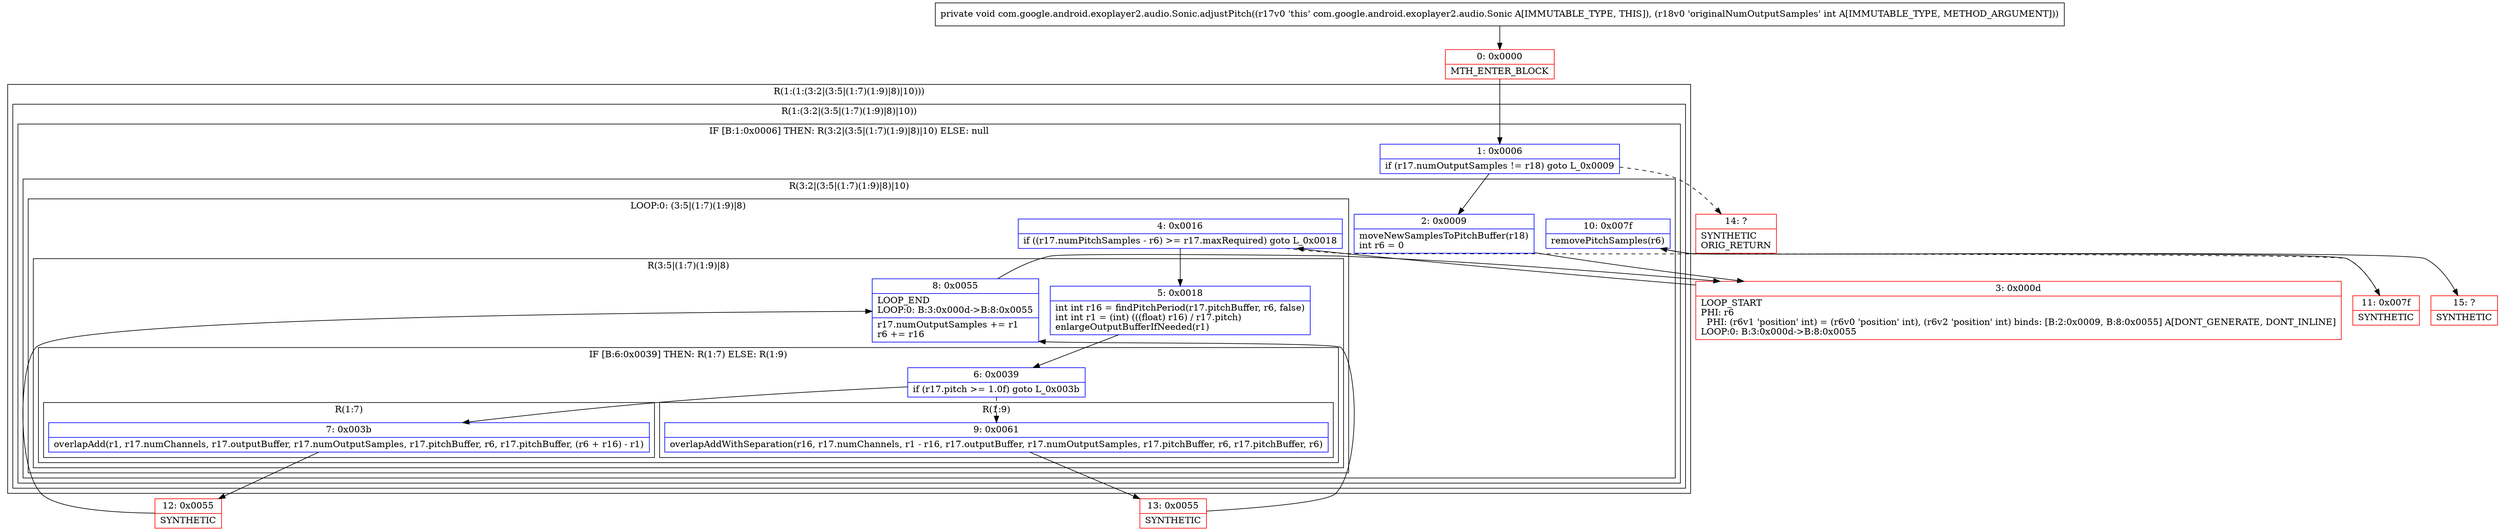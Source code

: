 digraph "CFG forcom.google.android.exoplayer2.audio.Sonic.adjustPitch(I)V" {
subgraph cluster_Region_555291940 {
label = "R(1:(1:(3:2|(3:5|(1:7)(1:9)|8)|10)))";
node [shape=record,color=blue];
subgraph cluster_Region_1289322954 {
label = "R(1:(3:2|(3:5|(1:7)(1:9)|8)|10))";
node [shape=record,color=blue];
subgraph cluster_IfRegion_1560349634 {
label = "IF [B:1:0x0006] THEN: R(3:2|(3:5|(1:7)(1:9)|8)|10) ELSE: null";
node [shape=record,color=blue];
Node_1 [shape=record,label="{1\:\ 0x0006|if (r17.numOutputSamples != r18) goto L_0x0009\l}"];
subgraph cluster_Region_967399015 {
label = "R(3:2|(3:5|(1:7)(1:9)|8)|10)";
node [shape=record,color=blue];
Node_2 [shape=record,label="{2\:\ 0x0009|moveNewSamplesToPitchBuffer(r18)\lint r6 = 0\l}"];
subgraph cluster_LoopRegion_206466754 {
label = "LOOP:0: (3:5|(1:7)(1:9)|8)";
node [shape=record,color=blue];
Node_4 [shape=record,label="{4\:\ 0x0016|if ((r17.numPitchSamples \- r6) \>= r17.maxRequired) goto L_0x0018\l}"];
subgraph cluster_Region_1685920428 {
label = "R(3:5|(1:7)(1:9)|8)";
node [shape=record,color=blue];
Node_5 [shape=record,label="{5\:\ 0x0018|int int r16 = findPitchPeriod(r17.pitchBuffer, r6, false)\lint int r1 = (int) (((float) r16) \/ r17.pitch)\lenlargeOutputBufferIfNeeded(r1)\l}"];
subgraph cluster_IfRegion_572625492 {
label = "IF [B:6:0x0039] THEN: R(1:7) ELSE: R(1:9)";
node [shape=record,color=blue];
Node_6 [shape=record,label="{6\:\ 0x0039|if (r17.pitch \>= 1.0f) goto L_0x003b\l}"];
subgraph cluster_Region_995362553 {
label = "R(1:7)";
node [shape=record,color=blue];
Node_7 [shape=record,label="{7\:\ 0x003b|overlapAdd(r1, r17.numChannels, r17.outputBuffer, r17.numOutputSamples, r17.pitchBuffer, r6, r17.pitchBuffer, (r6 + r16) \- r1)\l}"];
}
subgraph cluster_Region_1211983258 {
label = "R(1:9)";
node [shape=record,color=blue];
Node_9 [shape=record,label="{9\:\ 0x0061|overlapAddWithSeparation(r16, r17.numChannels, r1 \- r16, r17.outputBuffer, r17.numOutputSamples, r17.pitchBuffer, r6, r17.pitchBuffer, r6)\l}"];
}
}
Node_8 [shape=record,label="{8\:\ 0x0055|LOOP_END\lLOOP:0: B:3:0x000d\-\>B:8:0x0055\l|r17.numOutputSamples += r1\lr6 += r16\l}"];
}
}
Node_10 [shape=record,label="{10\:\ 0x007f|removePitchSamples(r6)\l}"];
}
}
}
}
Node_0 [shape=record,color=red,label="{0\:\ 0x0000|MTH_ENTER_BLOCK\l}"];
Node_3 [shape=record,color=red,label="{3\:\ 0x000d|LOOP_START\lPHI: r6 \l  PHI: (r6v1 'position' int) = (r6v0 'position' int), (r6v2 'position' int) binds: [B:2:0x0009, B:8:0x0055] A[DONT_GENERATE, DONT_INLINE]\lLOOP:0: B:3:0x000d\-\>B:8:0x0055\l}"];
Node_11 [shape=record,color=red,label="{11\:\ 0x007f|SYNTHETIC\l}"];
Node_12 [shape=record,color=red,label="{12\:\ 0x0055|SYNTHETIC\l}"];
Node_13 [shape=record,color=red,label="{13\:\ 0x0055|SYNTHETIC\l}"];
Node_14 [shape=record,color=red,label="{14\:\ ?|SYNTHETIC\lORIG_RETURN\l}"];
Node_15 [shape=record,color=red,label="{15\:\ ?|SYNTHETIC\l}"];
MethodNode[shape=record,label="{private void com.google.android.exoplayer2.audio.Sonic.adjustPitch((r17v0 'this' com.google.android.exoplayer2.audio.Sonic A[IMMUTABLE_TYPE, THIS]), (r18v0 'originalNumOutputSamples' int A[IMMUTABLE_TYPE, METHOD_ARGUMENT])) }"];
MethodNode -> Node_0;
Node_1 -> Node_2;
Node_1 -> Node_14[style=dashed];
Node_2 -> Node_3;
Node_4 -> Node_5;
Node_4 -> Node_11[style=dashed];
Node_5 -> Node_6;
Node_6 -> Node_7;
Node_6 -> Node_9[style=dashed];
Node_7 -> Node_12;
Node_9 -> Node_13;
Node_8 -> Node_3;
Node_10 -> Node_15;
Node_0 -> Node_1;
Node_3 -> Node_4;
Node_11 -> Node_10;
Node_12 -> Node_8;
Node_13 -> Node_8;
}

